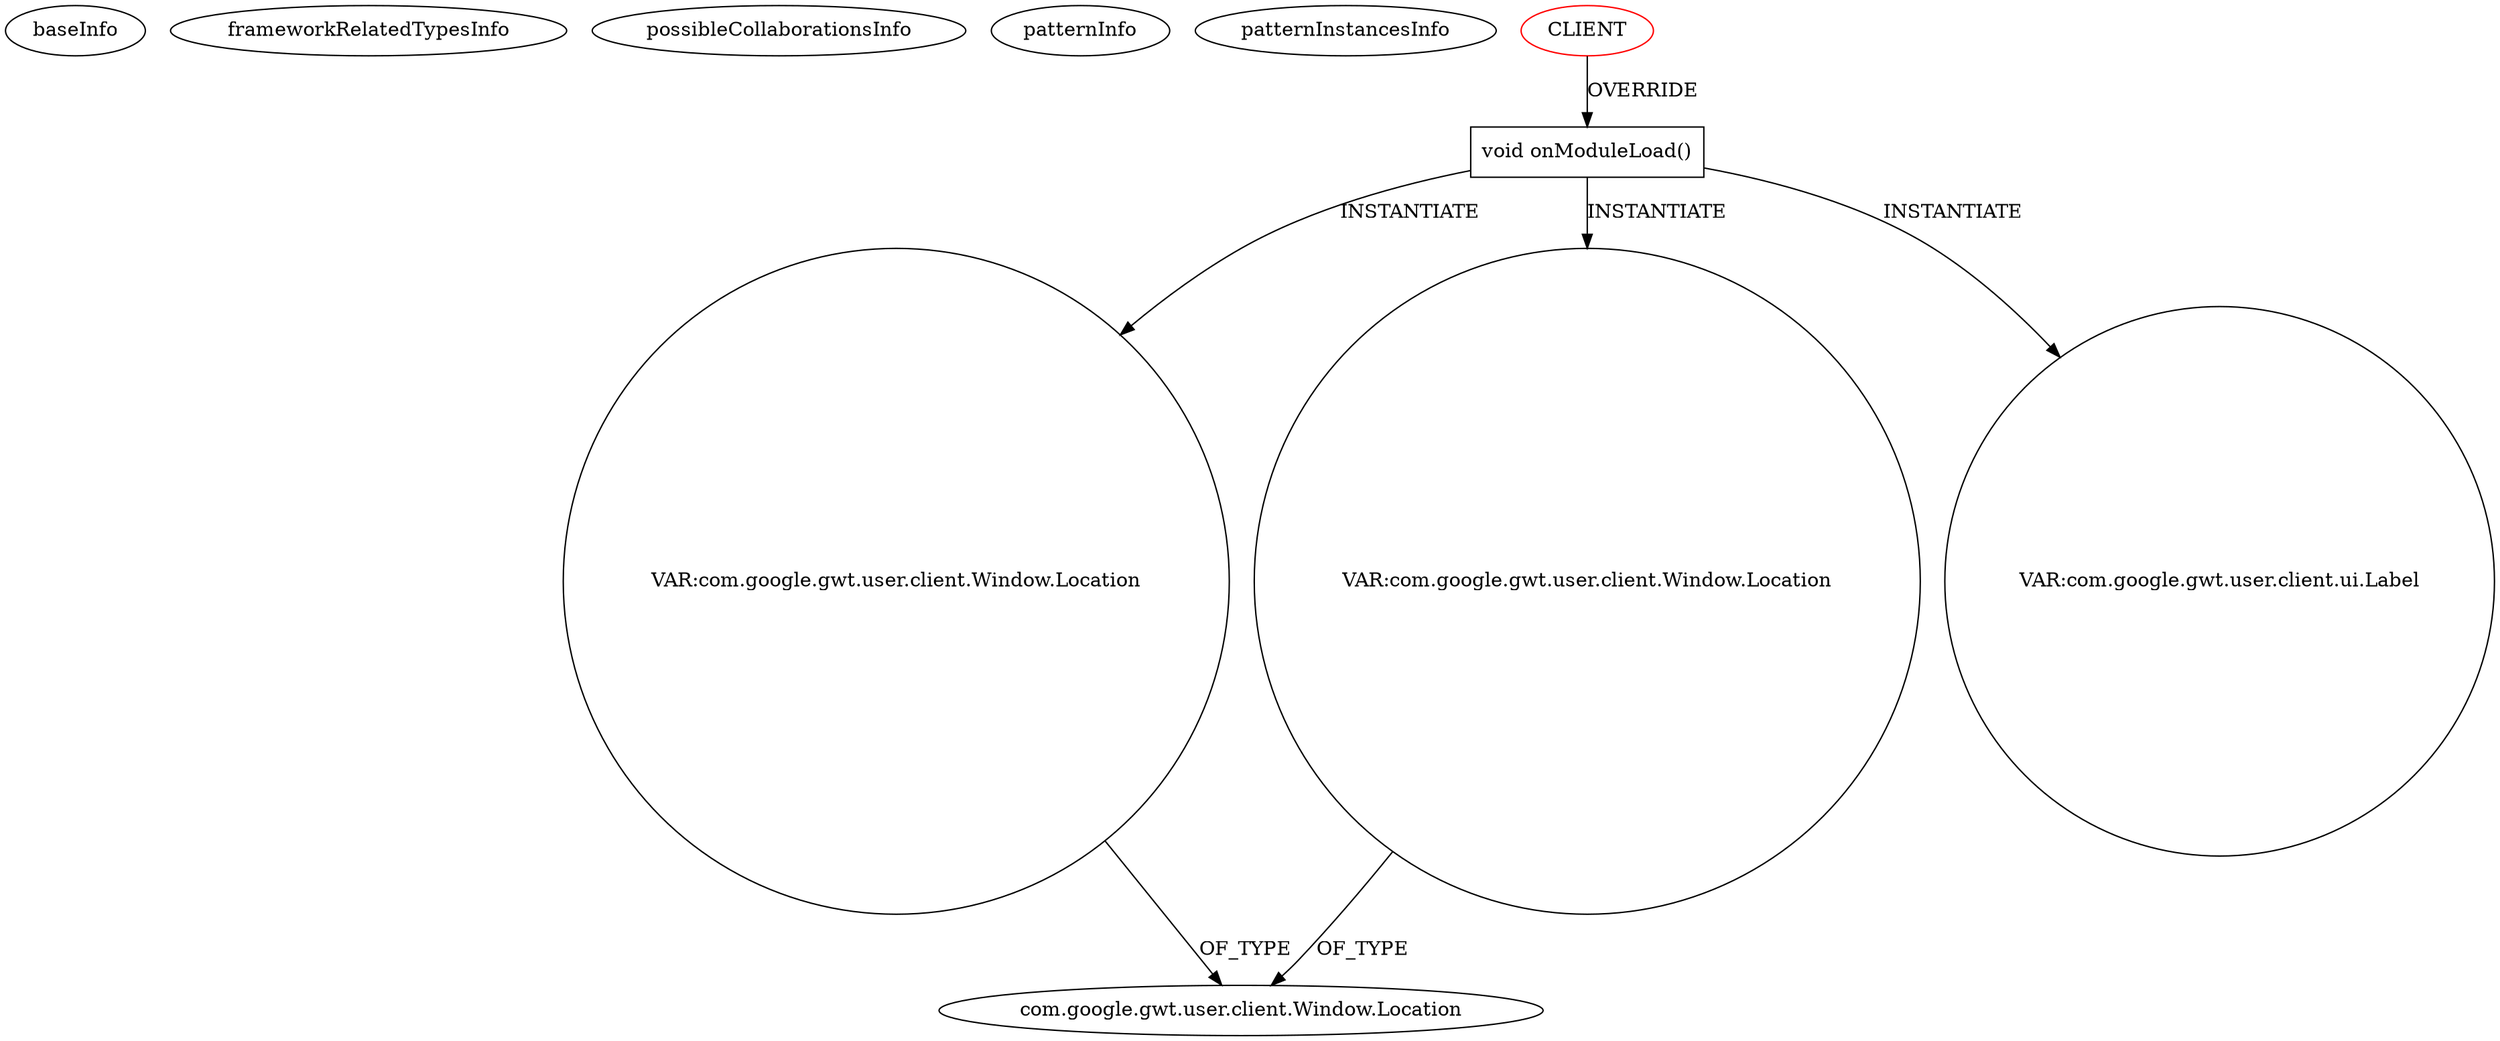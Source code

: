 digraph {
baseInfo[graphId=1117,category="pattern",isAnonymous=false,possibleRelation=false]
frameworkRelatedTypesInfo[]
possibleCollaborationsInfo[]
patternInfo[frequency=2.0,patternRootClient=0]
patternInstancesInfo[0="luxferrari-AlgebrApp~/luxferrari-AlgebrApp/AlgebrApp-master/AlgebrApp/src/org/luxferrari/algebrapp/client/AlgebrApp.java~AlgebrApp~3667",1="teamaqua-learntogoogleit-code~/teamaqua-learntogoogleit-code/learntogoogleit-code-master/learngoogle/src/com/learntogoogleit/learn/client/Learngoogle.java~Learngoogle~4537"]
5[label="com.google.gwt.user.client.Window.Location",vertexType="FRAMEWORK_CLASS_TYPE",isFrameworkType=false]
6[label="VAR:com.google.gwt.user.client.Window.Location",vertexType="VARIABLE_EXPRESION",isFrameworkType=false,shape=circle]
2[label="void onModuleLoad()",vertexType="OVERRIDING_METHOD_DECLARATION",isFrameworkType=false,shape=box]
0[label="CLIENT",vertexType="ROOT_CLIENT_CLASS_DECLARATION",isFrameworkType=false,color=red]
12[label="VAR:com.google.gwt.user.client.Window.Location",vertexType="VARIABLE_EXPRESION",isFrameworkType=false,shape=circle]
40[label="VAR:com.google.gwt.user.client.ui.Label",vertexType="VARIABLE_EXPRESION",isFrameworkType=false,shape=circle]
12->5[label="OF_TYPE"]
6->5[label="OF_TYPE"]
2->12[label="INSTANTIATE"]
0->2[label="OVERRIDE"]
2->6[label="INSTANTIATE"]
2->40[label="INSTANTIATE"]
}
